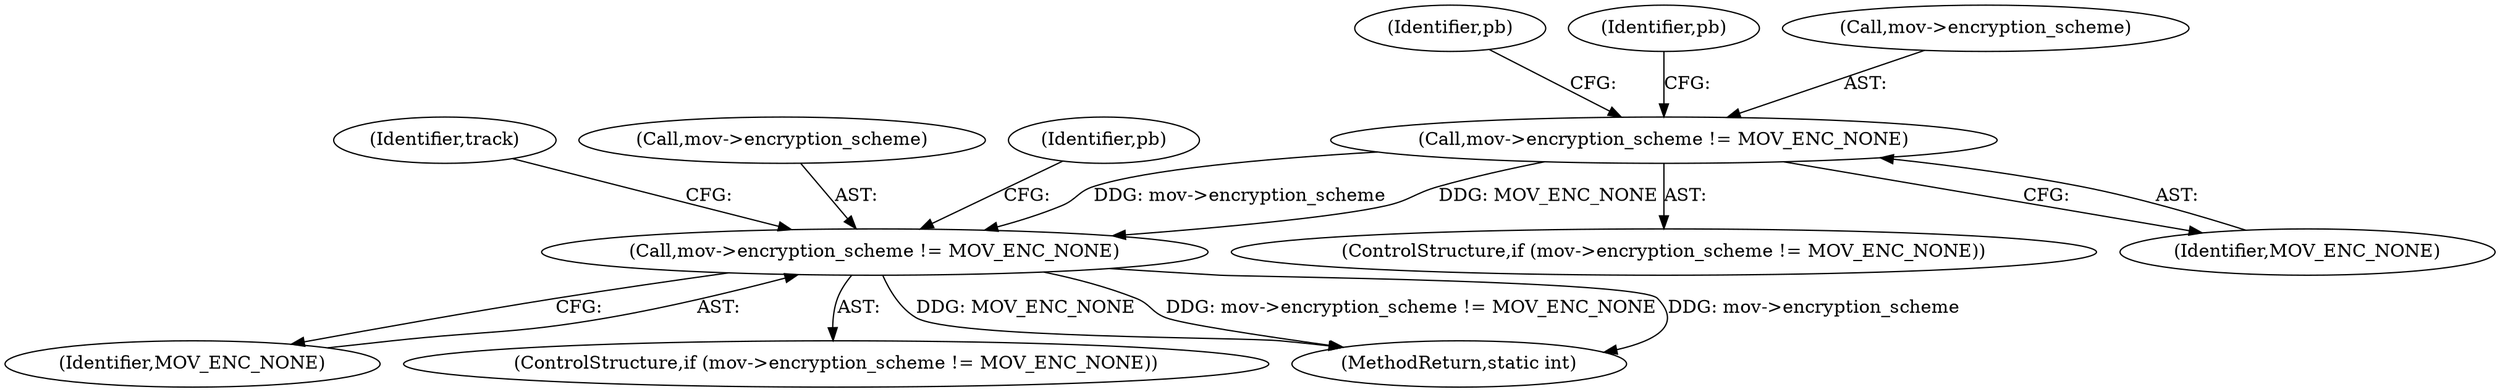 digraph "0_FFmpeg_fa19fbcf712a6a6cc5a5cfdc3254a97b9bce6582@API" {
"1000220" [label="(Call,mov->encryption_scheme != MOV_ENC_NONE)"];
"1000744" [label="(Call,mov->encryption_scheme != MOV_ENC_NONE)"];
"1000219" [label="(ControlStructure,if (mov->encryption_scheme != MOV_ENC_NONE))"];
"1000220" [label="(Call,mov->encryption_scheme != MOV_ENC_NONE)"];
"1000224" [label="(Identifier,MOV_ENC_NONE)"];
"1000227" [label="(Identifier,pb)"];
"1000744" [label="(Call,mov->encryption_scheme != MOV_ENC_NONE)"];
"1000748" [label="(Identifier,MOV_ENC_NONE)"];
"1000751" [label="(Identifier,track)"];
"1000743" [label="(ControlStructure,if (mov->encryption_scheme != MOV_ENC_NONE))"];
"1000745" [label="(Call,mov->encryption_scheme)"];
"1000232" [label="(Identifier,pb)"];
"1000758" [label="(Identifier,pb)"];
"1000760" [label="(MethodReturn,static int)"];
"1000221" [label="(Call,mov->encryption_scheme)"];
"1000220" -> "1000219"  [label="AST: "];
"1000220" -> "1000224"  [label="CFG: "];
"1000221" -> "1000220"  [label="AST: "];
"1000224" -> "1000220"  [label="AST: "];
"1000227" -> "1000220"  [label="CFG: "];
"1000232" -> "1000220"  [label="CFG: "];
"1000220" -> "1000744"  [label="DDG: mov->encryption_scheme"];
"1000220" -> "1000744"  [label="DDG: MOV_ENC_NONE"];
"1000744" -> "1000743"  [label="AST: "];
"1000744" -> "1000748"  [label="CFG: "];
"1000745" -> "1000744"  [label="AST: "];
"1000748" -> "1000744"  [label="AST: "];
"1000751" -> "1000744"  [label="CFG: "];
"1000758" -> "1000744"  [label="CFG: "];
"1000744" -> "1000760"  [label="DDG: MOV_ENC_NONE"];
"1000744" -> "1000760"  [label="DDG: mov->encryption_scheme != MOV_ENC_NONE"];
"1000744" -> "1000760"  [label="DDG: mov->encryption_scheme"];
}
